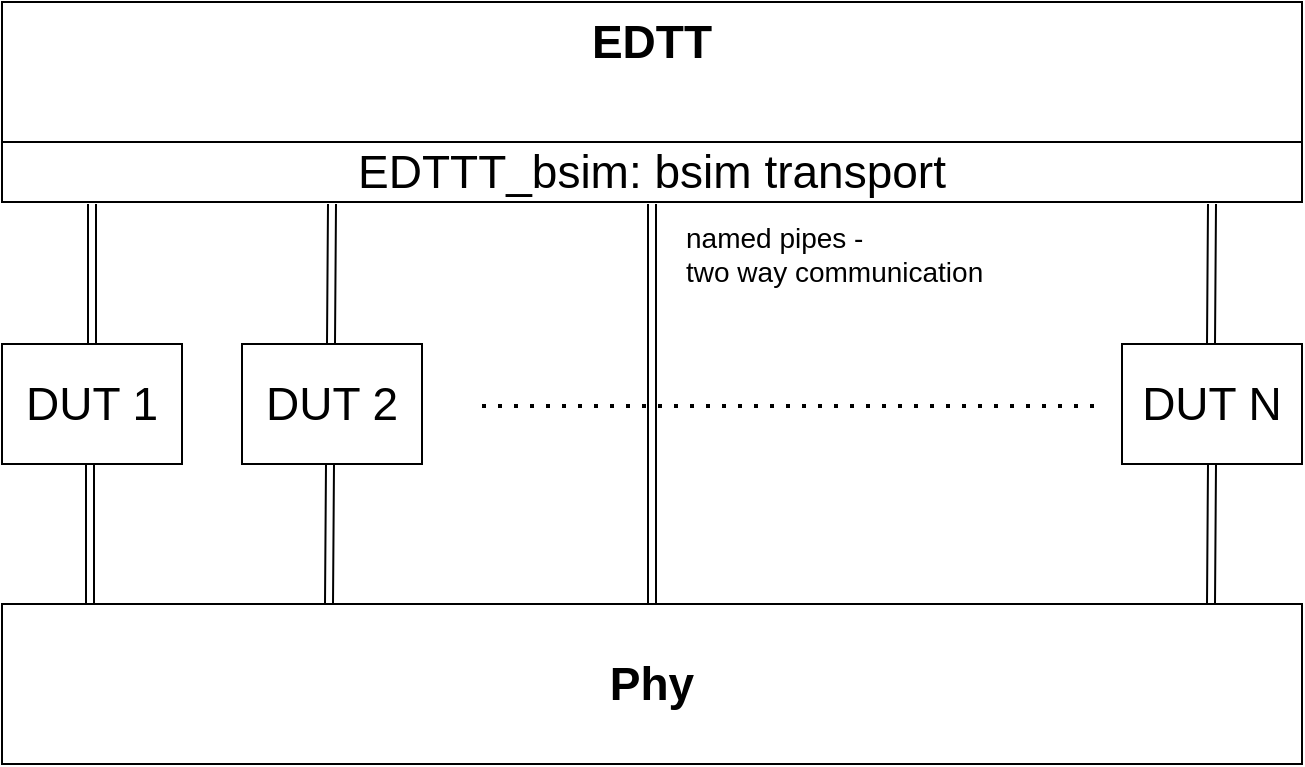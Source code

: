 <mxfile version="20.8.16" type="device"><diagram name="Page-1" id="zgGcm0y-CrEppkyWRUnh"><mxGraphModel dx="1448" dy="741" grid="1" gridSize="10" guides="1" tooltips="1" connect="1" arrows="1" fold="1" page="1" pageScale="1" pageWidth="850" pageHeight="1100" math="0" shadow="0"><root><mxCell id="0"/><mxCell id="1" parent="0"/><mxCell id="zLRT1cb0ZC8DJxvVVsTm-2" value="&lt;b style=&quot;font-size: 23px;&quot;&gt;&lt;font style=&quot;font-size: 23px;&quot;&gt;EDTT&lt;br style=&quot;font-size: 23px;&quot;&gt;&lt;/font&gt;&lt;/b&gt;" style="rounded=0;whiteSpace=wrap;html=1;fontSize=23;verticalAlign=top;" vertex="1" parent="1"><mxGeometry x="100" y="69" width="650" height="100" as="geometry"/></mxCell><mxCell id="zLRT1cb0ZC8DJxvVVsTm-3" value="EDTTT_bsim: bsim transport" style="rounded=0;whiteSpace=wrap;html=1;fontSize=23;" vertex="1" parent="1"><mxGeometry x="100" y="139" width="650" height="30" as="geometry"/></mxCell><mxCell id="zLRT1cb0ZC8DJxvVVsTm-4" value="&lt;b style=&quot;font-size: 23px;&quot;&gt;&lt;font style=&quot;font-size: 23px;&quot;&gt;Phy&lt;br style=&quot;font-size: 23px;&quot;&gt;&lt;/font&gt;&lt;/b&gt;" style="rounded=0;whiteSpace=wrap;html=1;fontSize=23;verticalAlign=middle;" vertex="1" parent="1"><mxGeometry x="100" y="370" width="650" height="80" as="geometry"/></mxCell><mxCell id="zLRT1cb0ZC8DJxvVVsTm-5" value="DUT 1" style="rounded=0;whiteSpace=wrap;html=1;fontSize=23;" vertex="1" parent="1"><mxGeometry x="100" y="240" width="90" height="60" as="geometry"/></mxCell><mxCell id="zLRT1cb0ZC8DJxvVVsTm-6" value="DUT 2" style="rounded=0;whiteSpace=wrap;html=1;fontSize=23;" vertex="1" parent="1"><mxGeometry x="220" y="240" width="90" height="60" as="geometry"/></mxCell><mxCell id="zLRT1cb0ZC8DJxvVVsTm-9" value="DUT N" style="rounded=0;whiteSpace=wrap;html=1;fontSize=23;" vertex="1" parent="1"><mxGeometry x="660" y="240" width="90" height="60" as="geometry"/></mxCell><mxCell id="zLRT1cb0ZC8DJxvVVsTm-10" value="" style="shape=link;html=1;rounded=0;fontSize=23;entryX=0.5;entryY=0;entryDx=0;entryDy=0;" edge="1" parent="1" target="zLRT1cb0ZC8DJxvVVsTm-5"><mxGeometry width="100" relative="1" as="geometry"><mxPoint x="145" y="170" as="sourcePoint"/><mxPoint x="140" y="190" as="targetPoint"/></mxGeometry></mxCell><mxCell id="zLRT1cb0ZC8DJxvVVsTm-11" value="" style="shape=link;html=1;rounded=0;fontSize=23;entryX=0.5;entryY=0;entryDx=0;entryDy=0;" edge="1" parent="1"><mxGeometry width="100" relative="1" as="geometry"><mxPoint x="265" y="170" as="sourcePoint"/><mxPoint x="264.5" y="240" as="targetPoint"/></mxGeometry></mxCell><mxCell id="zLRT1cb0ZC8DJxvVVsTm-12" value="" style="shape=link;html=1;rounded=0;fontSize=23;entryX=0.5;entryY=0;entryDx=0;entryDy=0;" edge="1" parent="1" target="zLRT1cb0ZC8DJxvVVsTm-4"><mxGeometry width="100" relative="1" as="geometry"><mxPoint x="425" y="170" as="sourcePoint"/><mxPoint x="424" y="240" as="targetPoint"/></mxGeometry></mxCell><mxCell id="zLRT1cb0ZC8DJxvVVsTm-13" value="" style="shape=link;html=1;rounded=0;fontSize=23;entryX=0.5;entryY=0;entryDx=0;entryDy=0;" edge="1" parent="1"><mxGeometry width="100" relative="1" as="geometry"><mxPoint x="705" y="170" as="sourcePoint"/><mxPoint x="704.5" y="240" as="targetPoint"/></mxGeometry></mxCell><mxCell id="zLRT1cb0ZC8DJxvVVsTm-15" value="" style="shape=link;html=1;rounded=0;fontSize=23;entryX=0.5;entryY=0;entryDx=0;entryDy=0;" edge="1" parent="1"><mxGeometry width="100" relative="1" as="geometry"><mxPoint x="705" y="300" as="sourcePoint"/><mxPoint x="704.5" y="370" as="targetPoint"/></mxGeometry></mxCell><mxCell id="zLRT1cb0ZC8DJxvVVsTm-16" value="" style="shape=link;html=1;rounded=0;fontSize=23;entryX=0.5;entryY=0;entryDx=0;entryDy=0;" edge="1" parent="1"><mxGeometry width="100" relative="1" as="geometry"><mxPoint x="144" y="300" as="sourcePoint"/><mxPoint x="144" y="370" as="targetPoint"/></mxGeometry></mxCell><mxCell id="zLRT1cb0ZC8DJxvVVsTm-17" value="" style="shape=link;html=1;rounded=0;fontSize=23;entryX=0.5;entryY=0;entryDx=0;entryDy=0;" edge="1" parent="1"><mxGeometry width="100" relative="1" as="geometry"><mxPoint x="264" y="300" as="sourcePoint"/><mxPoint x="263.5" y="370" as="targetPoint"/></mxGeometry></mxCell><mxCell id="zLRT1cb0ZC8DJxvVVsTm-18" value="named pipes -&lt;br style=&quot;font-size: 14px;&quot;&gt;two way communication" style="text;html=1;strokeColor=none;fillColor=none;align=left;verticalAlign=middle;whiteSpace=wrap;rounded=0;fontSize=14;" vertex="1" parent="1"><mxGeometry x="440" y="180" width="170" height="30" as="geometry"/></mxCell><mxCell id="zLRT1cb0ZC8DJxvVVsTm-19" value="" style="endArrow=none;dashed=1;html=1;dashPattern=1 3;strokeWidth=2;rounded=0;fontSize=14;" edge="1" parent="1"><mxGeometry width="50" height="50" relative="1" as="geometry"><mxPoint x="340" y="271" as="sourcePoint"/><mxPoint x="650" y="271" as="targetPoint"/></mxGeometry></mxCell></root></mxGraphModel></diagram></mxfile>